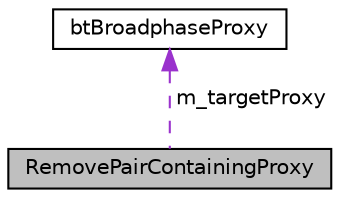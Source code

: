 digraph G
{
  edge [fontname="Helvetica",fontsize="10",labelfontname="Helvetica",labelfontsize="10"];
  node [fontname="Helvetica",fontsize="10",shape=record];
  Node1 [label="RemovePairContainingProxy",height=0.2,width=0.4,color="black", fillcolor="grey75", style="filled" fontcolor="black"];
  Node2 -> Node1 [dir="back",color="darkorchid3",fontsize="10",style="dashed",label=" m_targetProxy" ,fontname="Helvetica"];
  Node2 [label="btBroadphaseProxy",height=0.2,width=0.4,color="black", fillcolor="white", style="filled",URL="$structbtBroadphaseProxy.html",tooltip="btBroadphaseProxy"];
}
